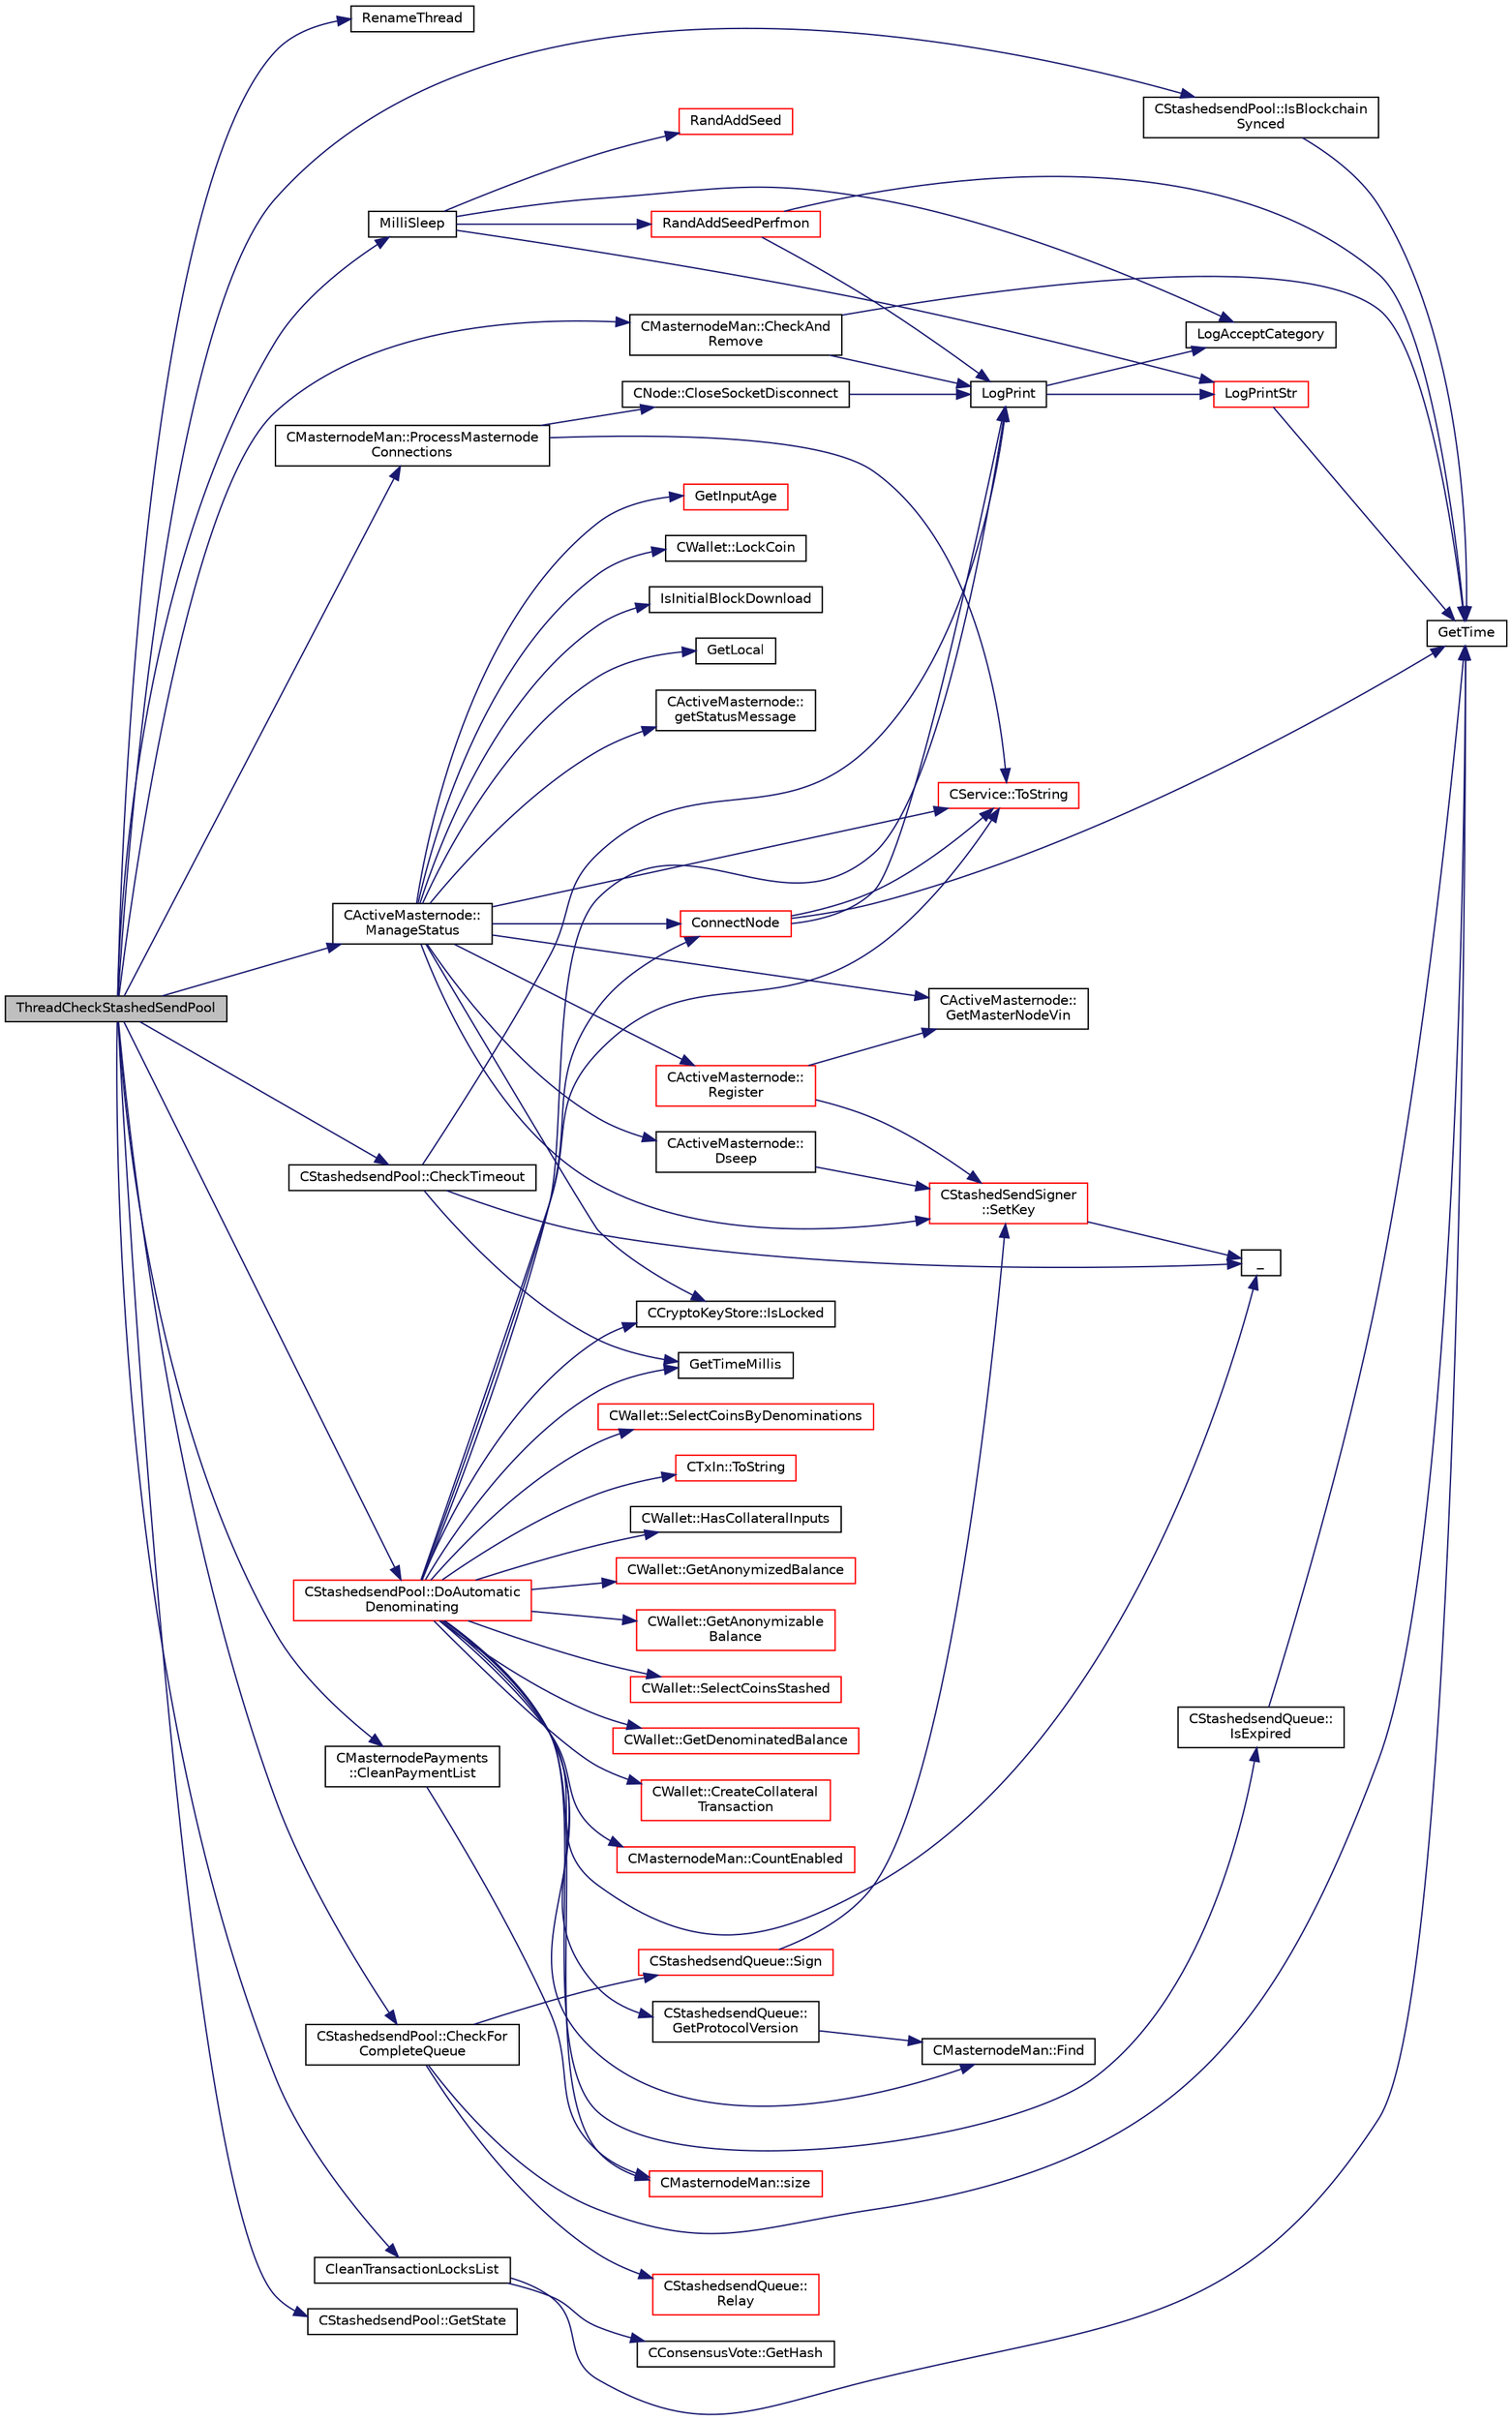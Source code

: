 digraph "ThreadCheckStashedSendPool"
{
  edge [fontname="Helvetica",fontsize="10",labelfontname="Helvetica",labelfontsize="10"];
  node [fontname="Helvetica",fontsize="10",shape=record];
  rankdir="LR";
  Node0 [label="ThreadCheckStashedSendPool",height=0.2,width=0.4,color="black", fillcolor="grey75", style="filled", fontcolor="black"];
  Node0 -> Node1 [color="midnightblue",fontsize="10",style="solid",fontname="Helvetica"];
  Node1 [label="RenameThread",height=0.2,width=0.4,color="black", fillcolor="white", style="filled",URL="$df/d2d/util_8cpp.html#a85fc1244e0bd3c91ee7a1c05ed10ebbb"];
  Node0 -> Node2 [color="midnightblue",fontsize="10",style="solid",fontname="Helvetica"];
  Node2 [label="MilliSleep",height=0.2,width=0.4,color="black", fillcolor="white", style="filled",URL="$d8/d3c/util_8h.html#ac635182d3e845eda4af4fa5ab31609da"];
  Node2 -> Node3 [color="midnightblue",fontsize="10",style="solid",fontname="Helvetica"];
  Node3 [label="RandAddSeed",height=0.2,width=0.4,color="red", fillcolor="white", style="filled",URL="$d8/d3c/util_8h.html#ab699fbdf803610a4e2060fd87787f7e0"];
  Node2 -> Node5 [color="midnightblue",fontsize="10",style="solid",fontname="Helvetica"];
  Node5 [label="RandAddSeedPerfmon",height=0.2,width=0.4,color="red", fillcolor="white", style="filled",URL="$d8/d3c/util_8h.html#a786af12a87491f8dc24351d93b9833b6"];
  Node5 -> Node7 [color="midnightblue",fontsize="10",style="solid",fontname="Helvetica"];
  Node7 [label="GetTime",height=0.2,width=0.4,color="black", fillcolor="white", style="filled",URL="$df/d2d/util_8cpp.html#a46fac5fba8ba905b5f9acb364f5d8c6f"];
  Node5 -> Node8 [color="midnightblue",fontsize="10",style="solid",fontname="Helvetica"];
  Node8 [label="LogPrint",height=0.2,width=0.4,color="black", fillcolor="white", style="filled",URL="$d8/d3c/util_8h.html#aab1f837a2366f424bdc996fdf6352171"];
  Node8 -> Node9 [color="midnightblue",fontsize="10",style="solid",fontname="Helvetica"];
  Node9 [label="LogAcceptCategory",height=0.2,width=0.4,color="black", fillcolor="white", style="filled",URL="$d8/d3c/util_8h.html#a343d2a13efe00125f78d25dafb0a8d98"];
  Node8 -> Node10 [color="midnightblue",fontsize="10",style="solid",fontname="Helvetica"];
  Node10 [label="LogPrintStr",height=0.2,width=0.4,color="red", fillcolor="white", style="filled",URL="$d8/d3c/util_8h.html#afd4c3002b2797c0560adddb6af3ca1da"];
  Node10 -> Node7 [color="midnightblue",fontsize="10",style="solid",fontname="Helvetica"];
  Node2 -> Node9 [color="midnightblue",fontsize="10",style="solid",fontname="Helvetica"];
  Node2 -> Node10 [color="midnightblue",fontsize="10",style="solid",fontname="Helvetica"];
  Node0 -> Node18 [color="midnightblue",fontsize="10",style="solid",fontname="Helvetica"];
  Node18 [label="CStashedsendPool::IsBlockchain\lSynced",height=0.2,width=0.4,color="black", fillcolor="white", style="filled",URL="$dd/d8a/class_c_stashedsend_pool.html#ac16a6c8b1f65273204453d723423acf9",tooltip="from masternode-sync.h "];
  Node18 -> Node7 [color="midnightblue",fontsize="10",style="solid",fontname="Helvetica"];
  Node0 -> Node19 [color="midnightblue",fontsize="10",style="solid",fontname="Helvetica"];
  Node19 [label="CActiveMasternode::\lManageStatus",height=0.2,width=0.4,color="black", fillcolor="white", style="filled",URL="$d9/d29/class_c_active_masternode.html#a8004b3b2100da7dcfedbd1e959633e51"];
  Node19 -> Node20 [color="midnightblue",fontsize="10",style="solid",fontname="Helvetica"];
  Node20 [label="IsInitialBlockDownload",height=0.2,width=0.4,color="black", fillcolor="white", style="filled",URL="$df/d0a/main_8cpp.html#a5edcd96316574fd4a7f3ae0922a5cfd6",tooltip="Check whether we are doing an initial block download (synchronizing from disk or network) ..."];
  Node19 -> Node21 [color="midnightblue",fontsize="10",style="solid",fontname="Helvetica"];
  Node21 [label="GetLocal",height=0.2,width=0.4,color="black", fillcolor="white", style="filled",URL="$dd/d84/net_8cpp.html#a51605827c953a7843f9b165eada26857"];
  Node19 -> Node22 [color="midnightblue",fontsize="10",style="solid",fontname="Helvetica"];
  Node22 [label="CActiveMasternode::\lgetStatusMessage",height=0.2,width=0.4,color="black", fillcolor="white", style="filled",URL="$d9/d29/class_c_active_masternode.html#a7d3acded543474384539b18aa9c08099"];
  Node19 -> Node23 [color="midnightblue",fontsize="10",style="solid",fontname="Helvetica"];
  Node23 [label="CService::ToString",height=0.2,width=0.4,color="red", fillcolor="white", style="filled",URL="$d3/dcc/class_c_service.html#a225473158bc07c87a6a862160d73cfea"];
  Node19 -> Node38 [color="midnightblue",fontsize="10",style="solid",fontname="Helvetica"];
  Node38 [label="ConnectNode",height=0.2,width=0.4,color="red", fillcolor="white", style="filled",URL="$dd/d84/net_8cpp.html#abd8cb3f96f11637f9e7f67aac9b783e8"];
  Node38 -> Node8 [color="midnightblue",fontsize="10",style="solid",fontname="Helvetica"];
  Node38 -> Node23 [color="midnightblue",fontsize="10",style="solid",fontname="Helvetica"];
  Node38 -> Node7 [color="midnightblue",fontsize="10",style="solid",fontname="Helvetica"];
  Node19 -> Node57 [color="midnightblue",fontsize="10",style="solid",fontname="Helvetica"];
  Node57 [label="CCryptoKeyStore::IsLocked",height=0.2,width=0.4,color="black", fillcolor="white", style="filled",URL="$db/dad/class_c_crypto_key_store.html#a52919fa284a3aa10f1b4bd6018b6dbee"];
  Node19 -> Node58 [color="midnightblue",fontsize="10",style="solid",fontname="Helvetica"];
  Node58 [label="CActiveMasternode::\lGetMasterNodeVin",height=0.2,width=0.4,color="black", fillcolor="white", style="filled",URL="$d9/d29/class_c_active_masternode.html#af9f32ec3d13b161d6a89839dab17b154"];
  Node19 -> Node59 [color="midnightblue",fontsize="10",style="solid",fontname="Helvetica"];
  Node59 [label="GetInputAge",height=0.2,width=0.4,color="red", fillcolor="white", style="filled",URL="$df/d0a/main_8cpp.html#ae137d76bbcaf8d65fab905889b504e26"];
  Node19 -> Node77 [color="midnightblue",fontsize="10",style="solid",fontname="Helvetica"];
  Node77 [label="CWallet::LockCoin",height=0.2,width=0.4,color="black", fillcolor="white", style="filled",URL="$d2/de5/class_c_wallet.html#a2be3aa26d84c79bdcabb41c6b3fe0e0f"];
  Node19 -> Node78 [color="midnightblue",fontsize="10",style="solid",fontname="Helvetica"];
  Node78 [label="CStashedSendSigner\l::SetKey",height=0.2,width=0.4,color="red", fillcolor="white", style="filled",URL="$da/d0a/class_c_stashed_send_signer.html#a706eb86a74431f151080cb9e466fe6ce",tooltip="Set the private/public key values, returns true if successful. "];
  Node78 -> Node85 [color="midnightblue",fontsize="10",style="solid",fontname="Helvetica"];
  Node85 [label="_",height=0.2,width=0.4,color="black", fillcolor="white", style="filled",URL="$d9/d6d/ui__interface_8h.html#aad133bb6103b53cebf03fd01e2f11ba1",tooltip="Translation function: Call Translate signal on UI interface, which returns a boost::optional result..."];
  Node19 -> Node114 [color="midnightblue",fontsize="10",style="solid",fontname="Helvetica"];
  Node114 [label="CActiveMasternode::\lRegister",height=0.2,width=0.4,color="red", fillcolor="white", style="filled",URL="$d9/d29/class_c_active_masternode.html#aacd8f048772ab4f9908c11d29727063d",tooltip="Register remote Masternode. "];
  Node114 -> Node78 [color="midnightblue",fontsize="10",style="solid",fontname="Helvetica"];
  Node114 -> Node58 [color="midnightblue",fontsize="10",style="solid",fontname="Helvetica"];
  Node19 -> Node117 [color="midnightblue",fontsize="10",style="solid",fontname="Helvetica"];
  Node117 [label="CActiveMasternode::\lDseep",height=0.2,width=0.4,color="black", fillcolor="white", style="filled",URL="$d9/d29/class_c_active_masternode.html#af217e0c05aee3315421a8760db6a7a6c"];
  Node117 -> Node78 [color="midnightblue",fontsize="10",style="solid",fontname="Helvetica"];
  Node0 -> Node118 [color="midnightblue",fontsize="10",style="solid",fontname="Helvetica"];
  Node118 [label="CMasternodeMan::CheckAnd\lRemove",height=0.2,width=0.4,color="black", fillcolor="white", style="filled",URL="$dc/d6b/class_c_masternode_man.html#a80d8c81259d9b7ae0d337c93d1291550"];
  Node118 -> Node8 [color="midnightblue",fontsize="10",style="solid",fontname="Helvetica"];
  Node118 -> Node7 [color="midnightblue",fontsize="10",style="solid",fontname="Helvetica"];
  Node0 -> Node119 [color="midnightblue",fontsize="10",style="solid",fontname="Helvetica"];
  Node119 [label="CMasternodeMan::ProcessMasternode\lConnections",height=0.2,width=0.4,color="black", fillcolor="white", style="filled",URL="$dc/d6b/class_c_masternode_man.html#ad8a9994f53e2d6385b8caba4cd5ee4b9"];
  Node119 -> Node23 [color="midnightblue",fontsize="10",style="solid",fontname="Helvetica"];
  Node119 -> Node120 [color="midnightblue",fontsize="10",style="solid",fontname="Helvetica"];
  Node120 [label="CNode::CloseSocketDisconnect",height=0.2,width=0.4,color="black", fillcolor="white", style="filled",URL="$d1/d64/class_c_node.html#a63a6091a0b0fc0987d9436e1ec708423"];
  Node120 -> Node8 [color="midnightblue",fontsize="10",style="solid",fontname="Helvetica"];
  Node0 -> Node121 [color="midnightblue",fontsize="10",style="solid",fontname="Helvetica"];
  Node121 [label="CMasternodePayments\l::CleanPaymentList",height=0.2,width=0.4,color="black", fillcolor="white", style="filled",URL="$dc/d9a/class_c_masternode_payments.html#a386648607692fe65b9a42c0692da033d"];
  Node121 -> Node122 [color="midnightblue",fontsize="10",style="solid",fontname="Helvetica"];
  Node122 [label="CMasternodeMan::size",height=0.2,width=0.4,color="red", fillcolor="white", style="filled",URL="$dc/d6b/class_c_masternode_man.html#a794ebfab7b09b51619a14d07306d817e"];
  Node0 -> Node125 [color="midnightblue",fontsize="10",style="solid",fontname="Helvetica"];
  Node125 [label="CleanTransactionLocksList",height=0.2,width=0.4,color="black", fillcolor="white", style="filled",URL="$db/d72/instantx_8cpp.html#afede7ddd9c324103f27d52a2a3b75b1c"];
  Node125 -> Node7 [color="midnightblue",fontsize="10",style="solid",fontname="Helvetica"];
  Node125 -> Node126 [color="midnightblue",fontsize="10",style="solid",fontname="Helvetica"];
  Node126 [label="CConsensusVote::GetHash",height=0.2,width=0.4,color="black", fillcolor="white", style="filled",URL="$dc/da2/class_c_consensus_vote.html#a1bf097f2b12e5a77969bc489a6508399"];
  Node0 -> Node127 [color="midnightblue",fontsize="10",style="solid",fontname="Helvetica"];
  Node127 [label="CStashedsendPool::CheckTimeout",height=0.2,width=0.4,color="black", fillcolor="white", style="filled",URL="$dd/d8a/class_c_stashedsend_pool.html#a7dce210797c3c963dc7223b360818b64"];
  Node127 -> Node8 [color="midnightblue",fontsize="10",style="solid",fontname="Helvetica"];
  Node127 -> Node128 [color="midnightblue",fontsize="10",style="solid",fontname="Helvetica"];
  Node128 [label="GetTimeMillis",height=0.2,width=0.4,color="black", fillcolor="white", style="filled",URL="$d8/d3c/util_8h.html#a139d0fe6387b9e230a9b8bb12d9b43b9"];
  Node127 -> Node85 [color="midnightblue",fontsize="10",style="solid",fontname="Helvetica"];
  Node0 -> Node129 [color="midnightblue",fontsize="10",style="solid",fontname="Helvetica"];
  Node129 [label="CStashedsendPool::CheckFor\lCompleteQueue",height=0.2,width=0.4,color="black", fillcolor="white", style="filled",URL="$dd/d8a/class_c_stashedsend_pool.html#a46fd3f0fc3671683518cd090b25c97d7"];
  Node129 -> Node7 [color="midnightblue",fontsize="10",style="solid",fontname="Helvetica"];
  Node129 -> Node130 [color="midnightblue",fontsize="10",style="solid",fontname="Helvetica"];
  Node130 [label="CStashedsendQueue::Sign",height=0.2,width=0.4,color="red", fillcolor="white", style="filled",URL="$dd/d34/class_c_stashedsend_queue.html#a781354a3071b29fbf76df2353919933c",tooltip="Sign this Stashedsend transaction. "];
  Node130 -> Node78 [color="midnightblue",fontsize="10",style="solid",fontname="Helvetica"];
  Node129 -> Node165 [color="midnightblue",fontsize="10",style="solid",fontname="Helvetica"];
  Node165 [label="CStashedsendQueue::\lRelay",height=0.2,width=0.4,color="red", fillcolor="white", style="filled",URL="$dd/d34/class_c_stashedsend_queue.html#a09556c9ce4afb98f472edcd74dec575a"];
  Node0 -> Node167 [color="midnightblue",fontsize="10",style="solid",fontname="Helvetica"];
  Node167 [label="CStashedsendPool::GetState",height=0.2,width=0.4,color="black", fillcolor="white", style="filled",URL="$dd/d8a/class_c_stashedsend_pool.html#a8495972549755a6095fe93a8d437e610"];
  Node0 -> Node168 [color="midnightblue",fontsize="10",style="solid",fontname="Helvetica"];
  Node168 [label="CStashedsendPool::DoAutomatic\lDenominating",height=0.2,width=0.4,color="red", fillcolor="white", style="filled",URL="$dd/d8a/class_c_stashedsend_pool.html#a21f19df4854af34c8f89187c768a524f",tooltip="Passively run Stashedsend in the background according to the configuration in settings (only for QT) ..."];
  Node168 -> Node85 [color="midnightblue",fontsize="10",style="solid",fontname="Helvetica"];
  Node168 -> Node57 [color="midnightblue",fontsize="10",style="solid",fontname="Helvetica"];
  Node168 -> Node122 [color="midnightblue",fontsize="10",style="solid",fontname="Helvetica"];
  Node168 -> Node8 [color="midnightblue",fontsize="10",style="solid",fontname="Helvetica"];
  Node168 -> Node169 [color="midnightblue",fontsize="10",style="solid",fontname="Helvetica"];
  Node169 [label="CWallet::HasCollateralInputs",height=0.2,width=0.4,color="black", fillcolor="white", style="filled",URL="$d2/de5/class_c_wallet.html#a059d185bded45fcf230a7a75e1be5f0e"];
  Node168 -> Node170 [color="midnightblue",fontsize="10",style="solid",fontname="Helvetica"];
  Node170 [label="CWallet::GetAnonymizedBalance",height=0.2,width=0.4,color="red", fillcolor="white", style="filled",URL="$d2/de5/class_c_wallet.html#ad71e805ab9614962a57cb931e91b4297"];
  Node168 -> Node182 [color="midnightblue",fontsize="10",style="solid",fontname="Helvetica"];
  Node182 [label="CWallet::GetAnonymizable\lBalance",height=0.2,width=0.4,color="red", fillcolor="white", style="filled",URL="$d2/de5/class_c_wallet.html#a173ba5fb0dee2879755682ec21ee57a7"];
  Node168 -> Node186 [color="midnightblue",fontsize="10",style="solid",fontname="Helvetica"];
  Node186 [label="CWallet::SelectCoinsStashed",height=0.2,width=0.4,color="red", fillcolor="white", style="filled",URL="$d2/de5/class_c_wallet.html#a889f18e108bfb224eb08517522e545f4"];
  Node168 -> Node187 [color="midnightblue",fontsize="10",style="solid",fontname="Helvetica"];
  Node187 [label="CWallet::GetDenominatedBalance",height=0.2,width=0.4,color="red", fillcolor="white", style="filled",URL="$d2/de5/class_c_wallet.html#a3d9f78bd52a2bd03a9e79c1a84e76cd7"];
  Node168 -> Node190 [color="midnightblue",fontsize="10",style="solid",fontname="Helvetica"];
  Node190 [label="CWallet::CreateCollateral\lTransaction",height=0.2,width=0.4,color="red", fillcolor="white", style="filled",URL="$d2/de5/class_c_wallet.html#a3efb1d87b0d5cb916f7289b72a38744d"];
  Node168 -> Node238 [color="midnightblue",fontsize="10",style="solid",fontname="Helvetica"];
  Node238 [label="CMasternodeMan::CountEnabled",height=0.2,width=0.4,color="red", fillcolor="white", style="filled",URL="$dc/d6b/class_c_masternode_man.html#ae495279a035d7d259375ae95cbde28f4"];
  Node168 -> Node270 [color="midnightblue",fontsize="10",style="solid",fontname="Helvetica"];
  Node270 [label="CStashedsendQueue::\lIsExpired",height=0.2,width=0.4,color="black", fillcolor="white", style="filled",URL="$dd/d34/class_c_stashedsend_queue.html#a64038ef4587ebbcf27c696826ca97b89",tooltip="Is this Stashedsend expired? "];
  Node270 -> Node7 [color="midnightblue",fontsize="10",style="solid",fontname="Helvetica"];
  Node168 -> Node271 [color="midnightblue",fontsize="10",style="solid",fontname="Helvetica"];
  Node271 [label="CStashedsendQueue::\lGetProtocolVersion",height=0.2,width=0.4,color="black", fillcolor="white", style="filled",URL="$dd/d34/class_c_stashedsend_queue.html#a30ddee9b298800afc54b26b139e16edf",tooltip="Get the protocol version. "];
  Node271 -> Node272 [color="midnightblue",fontsize="10",style="solid",fontname="Helvetica"];
  Node272 [label="CMasternodeMan::Find",height=0.2,width=0.4,color="black", fillcolor="white", style="filled",URL="$dc/d6b/class_c_masternode_man.html#aade63e2fbea916e7051819015ef31dc5"];
  Node168 -> Node273 [color="midnightblue",fontsize="10",style="solid",fontname="Helvetica"];
  Node273 [label="CWallet::SelectCoinsByDenominations",height=0.2,width=0.4,color="red", fillcolor="white", style="filled",URL="$d2/de5/class_c_wallet.html#aefe8e1faa7abdcf9356152b1c4331799"];
  Node168 -> Node38 [color="midnightblue",fontsize="10",style="solid",fontname="Helvetica"];
  Node168 -> Node272 [color="midnightblue",fontsize="10",style="solid",fontname="Helvetica"];
  Node168 -> Node274 [color="midnightblue",fontsize="10",style="solid",fontname="Helvetica"];
  Node274 [label="CTxIn::ToString",height=0.2,width=0.4,color="red", fillcolor="white", style="filled",URL="$de/da8/class_c_tx_in.html#a9f3dcba8a979ca7007448f8ad1d3c4c1"];
  Node168 -> Node23 [color="midnightblue",fontsize="10",style="solid",fontname="Helvetica"];
  Node168 -> Node128 [color="midnightblue",fontsize="10",style="solid",fontname="Helvetica"];
}
